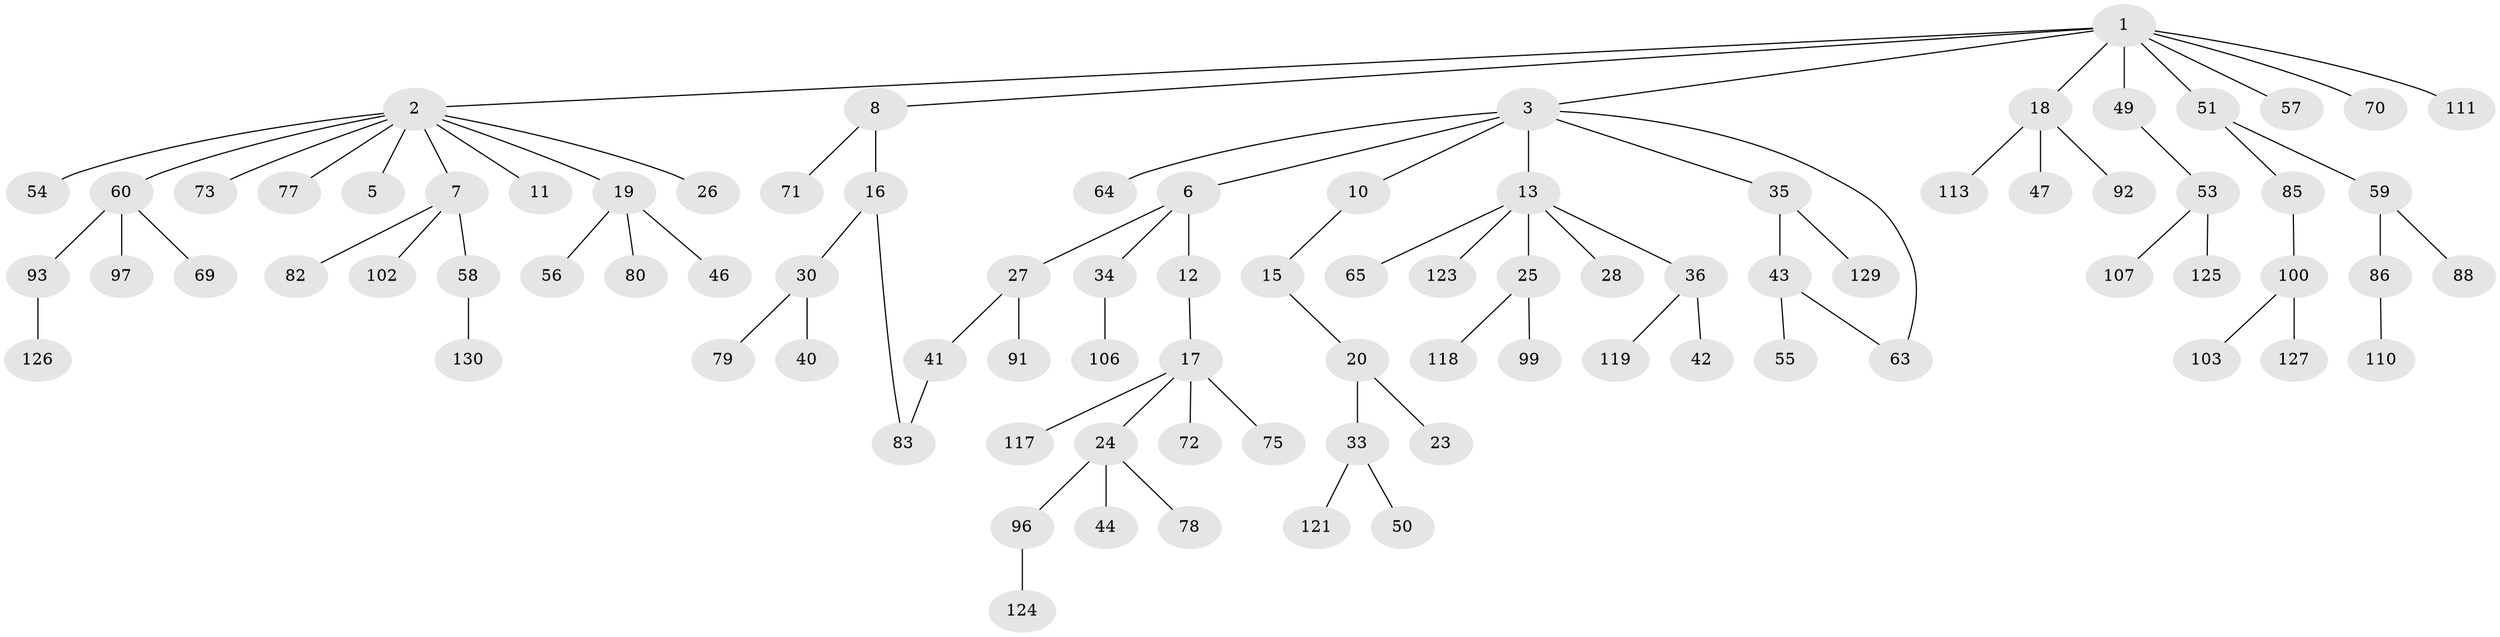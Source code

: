 // Generated by graph-tools (version 1.1) at 2025/23/03/03/25 07:23:30]
// undirected, 89 vertices, 90 edges
graph export_dot {
graph [start="1"]
  node [color=gray90,style=filled];
  1 [super="+45"];
  2 [super="+9"];
  3 [super="+4"];
  5 [super="+38"];
  6 [super="+120"];
  7 [super="+31"];
  8 [super="+14"];
  10 [super="+22"];
  11;
  12 [super="+108"];
  13 [super="+37"];
  15 [super="+61"];
  16;
  17 [super="+122"];
  18 [super="+39"];
  19 [super="+90"];
  20 [super="+21"];
  23;
  24 [super="+32"];
  25 [super="+29"];
  26;
  27 [super="+68"];
  28;
  30 [super="+52"];
  33 [super="+48"];
  34 [super="+74"];
  35;
  36;
  40;
  41;
  42;
  43 [super="+98"];
  44 [super="+101"];
  46;
  47 [super="+84"];
  49;
  50;
  51 [super="+66"];
  53 [super="+95"];
  54;
  55;
  56;
  57;
  58 [super="+87"];
  59 [super="+62"];
  60 [super="+81"];
  63 [super="+116"];
  64 [super="+114"];
  65 [super="+67"];
  69 [super="+76"];
  70 [super="+109"];
  71;
  72;
  73;
  75;
  77;
  78;
  79;
  80 [super="+128"];
  82;
  83 [super="+94"];
  85;
  86 [super="+89"];
  88;
  91;
  92 [super="+104"];
  93 [super="+112"];
  96;
  97;
  99 [super="+115"];
  100 [super="+105"];
  102;
  103;
  106;
  107;
  110;
  111;
  113;
  117;
  118;
  119;
  121;
  123;
  124;
  125;
  126;
  127;
  129;
  130;
  1 -- 2;
  1 -- 3;
  1 -- 8;
  1 -- 18;
  1 -- 51;
  1 -- 57;
  1 -- 111;
  1 -- 70;
  1 -- 49;
  2 -- 5;
  2 -- 7;
  2 -- 60;
  2 -- 77;
  2 -- 19;
  2 -- 54;
  2 -- 73;
  2 -- 26;
  2 -- 11;
  3 -- 35;
  3 -- 64;
  3 -- 6;
  3 -- 10;
  3 -- 13;
  3 -- 63;
  6 -- 12;
  6 -- 27;
  6 -- 34;
  7 -- 58;
  7 -- 82;
  7 -- 102;
  8 -- 16;
  8 -- 71;
  10 -- 15;
  12 -- 17;
  13 -- 25;
  13 -- 28;
  13 -- 36;
  13 -- 65;
  13 -- 123;
  15 -- 20;
  16 -- 30;
  16 -- 83;
  17 -- 24;
  17 -- 72;
  17 -- 75;
  17 -- 117;
  18 -- 47;
  18 -- 113;
  18 -- 92;
  19 -- 46;
  19 -- 56;
  19 -- 80;
  20 -- 33;
  20 -- 23;
  24 -- 96;
  24 -- 44;
  24 -- 78;
  25 -- 99;
  25 -- 118;
  27 -- 41;
  27 -- 91;
  30 -- 40;
  30 -- 79;
  33 -- 121;
  33 -- 50;
  34 -- 106;
  35 -- 43;
  35 -- 129;
  36 -- 42;
  36 -- 119;
  41 -- 83;
  43 -- 55;
  43 -- 63;
  49 -- 53;
  51 -- 59;
  51 -- 85;
  53 -- 107;
  53 -- 125;
  58 -- 130;
  59 -- 88;
  59 -- 86;
  60 -- 69;
  60 -- 97;
  60 -- 93;
  85 -- 100;
  86 -- 110;
  93 -- 126;
  96 -- 124;
  100 -- 103;
  100 -- 127;
}
